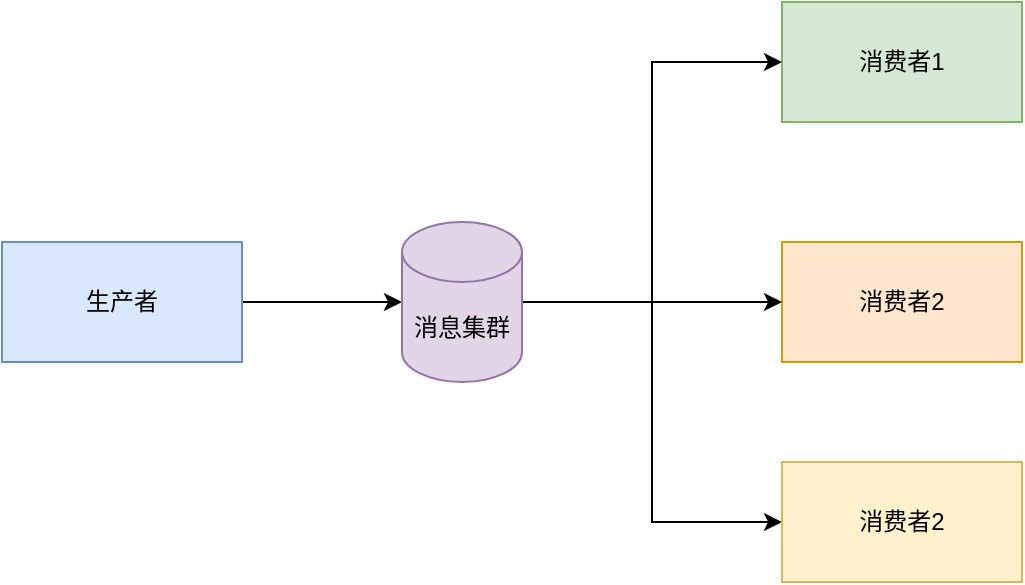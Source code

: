 <mxfile version="14.5.1" type="device"><diagram id="L9oE-1bSfzvzhDb3uFEs" name="第 1 页"><mxGraphModel dx="946" dy="725" grid="1" gridSize="10" guides="1" tooltips="1" connect="1" arrows="1" fold="1" page="1" pageScale="1" pageWidth="827" pageHeight="1169" math="0" shadow="0"><root><mxCell id="0"/><mxCell id="1" parent="0"/><mxCell id="KIHeNEjSUj-JHNhvSQwu-11" style="edgeStyle=orthogonalEdgeStyle;rounded=0;orthogonalLoop=1;jettySize=auto;html=1;exitX=1;exitY=0.5;exitDx=0;exitDy=0;entryX=0;entryY=0.5;entryDx=0;entryDy=0;entryPerimeter=0;" edge="1" parent="1" source="KIHeNEjSUj-JHNhvSQwu-3" target="KIHeNEjSUj-JHNhvSQwu-9"><mxGeometry relative="1" as="geometry"/></mxCell><mxCell id="KIHeNEjSUj-JHNhvSQwu-3" value="生产者" style="rounded=0;whiteSpace=wrap;html=1;fillColor=#dae8fc;strokeColor=#6c8ebf;" vertex="1" parent="1"><mxGeometry x="140" y="300" width="120" height="60" as="geometry"/></mxCell><mxCell id="KIHeNEjSUj-JHNhvSQwu-4" value="消费者1" style="rounded=0;whiteSpace=wrap;html=1;fillColor=#d5e8d4;strokeColor=#82b366;" vertex="1" parent="1"><mxGeometry x="530" y="180" width="120" height="60" as="geometry"/></mxCell><mxCell id="KIHeNEjSUj-JHNhvSQwu-8" value="消费者2" style="rounded=0;whiteSpace=wrap;html=1;fillColor=#ffe6cc;strokeColor=#d79b00;" vertex="1" parent="1"><mxGeometry x="530" y="300" width="120" height="60" as="geometry"/></mxCell><mxCell id="KIHeNEjSUj-JHNhvSQwu-12" style="edgeStyle=orthogonalEdgeStyle;rounded=0;orthogonalLoop=1;jettySize=auto;html=1;entryX=0;entryY=0.5;entryDx=0;entryDy=0;" edge="1" parent="1" source="KIHeNEjSUj-JHNhvSQwu-9" target="KIHeNEjSUj-JHNhvSQwu-8"><mxGeometry relative="1" as="geometry"/></mxCell><mxCell id="KIHeNEjSUj-JHNhvSQwu-13" style="edgeStyle=orthogonalEdgeStyle;rounded=0;orthogonalLoop=1;jettySize=auto;html=1;entryX=0;entryY=0.5;entryDx=0;entryDy=0;" edge="1" parent="1" source="KIHeNEjSUj-JHNhvSQwu-9" target="KIHeNEjSUj-JHNhvSQwu-4"><mxGeometry relative="1" as="geometry"/></mxCell><mxCell id="KIHeNEjSUj-JHNhvSQwu-17" style="edgeStyle=orthogonalEdgeStyle;rounded=0;orthogonalLoop=1;jettySize=auto;html=1;entryX=0;entryY=0.5;entryDx=0;entryDy=0;" edge="1" parent="1" source="KIHeNEjSUj-JHNhvSQwu-9" target="KIHeNEjSUj-JHNhvSQwu-16"><mxGeometry relative="1" as="geometry"/></mxCell><mxCell id="KIHeNEjSUj-JHNhvSQwu-9" value="消息集群" style="shape=cylinder3;whiteSpace=wrap;html=1;boundedLbl=1;backgroundOutline=1;size=15;fillColor=#e1d5e7;strokeColor=#9673a6;" vertex="1" parent="1"><mxGeometry x="340" y="290" width="60" height="80" as="geometry"/></mxCell><mxCell id="KIHeNEjSUj-JHNhvSQwu-16" value="消费者2" style="rounded=0;whiteSpace=wrap;html=1;fillColor=#fff2cc;strokeColor=#d6b656;" vertex="1" parent="1"><mxGeometry x="530" y="410" width="120" height="60" as="geometry"/></mxCell></root></mxGraphModel></diagram></mxfile>